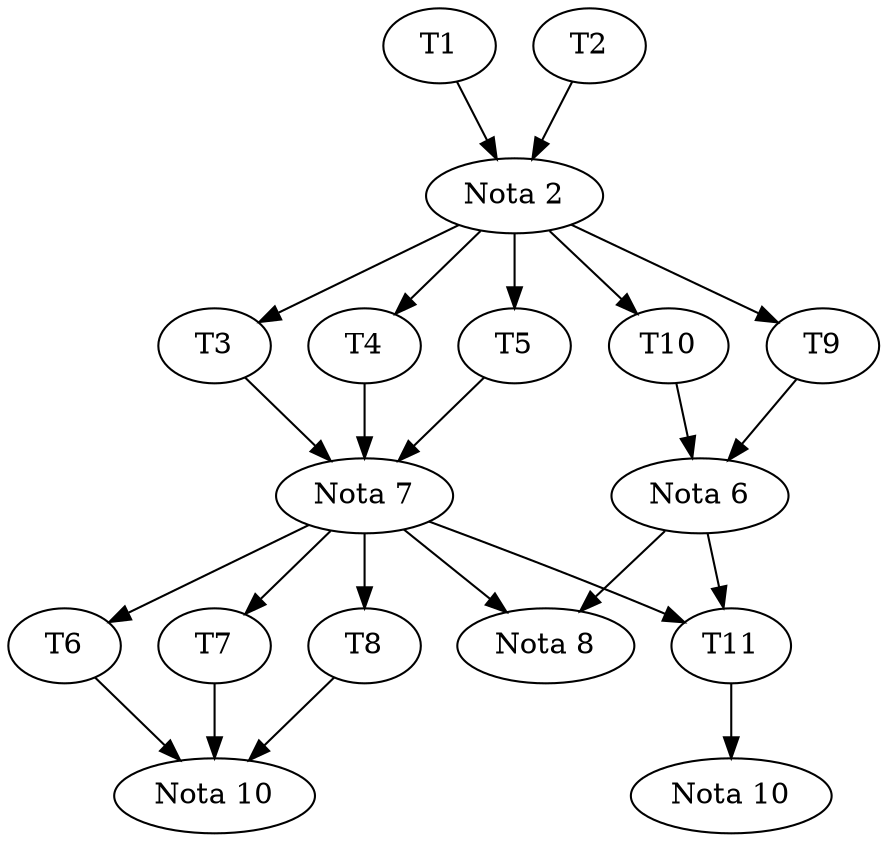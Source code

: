 
digraph Notas {
  T1 -> N1;
  T2 -> N1;

  N1 -> T3;
  N1 -> T4;
  N1 -> T5;

  T3 -> N2;
  T4 -> N2;
  T5 -> N2;

  N2 -> T6;
  N2 -> T7;
  N2 -> T8;

  T6 -> N3;
  T7 -> N3;
  T8 -> N3;

  N1 -> T9;
  N1 -> T10;
  
  T9 -> N4;
  T10 -> N4;


  N2 -> T11;
  N4 -> T11;
  T11 -> N5;

  N2 -> N6;
  N4 -> N6;

  N1 [label="Nota 2"];

  N2 [label="Nota 7"];
  
  N3 [label="Nota 10"];

  N4 [label="Nota 6"];

  N6 [label="Nota 8"];

  N5 [label="Nota 10"];

}
